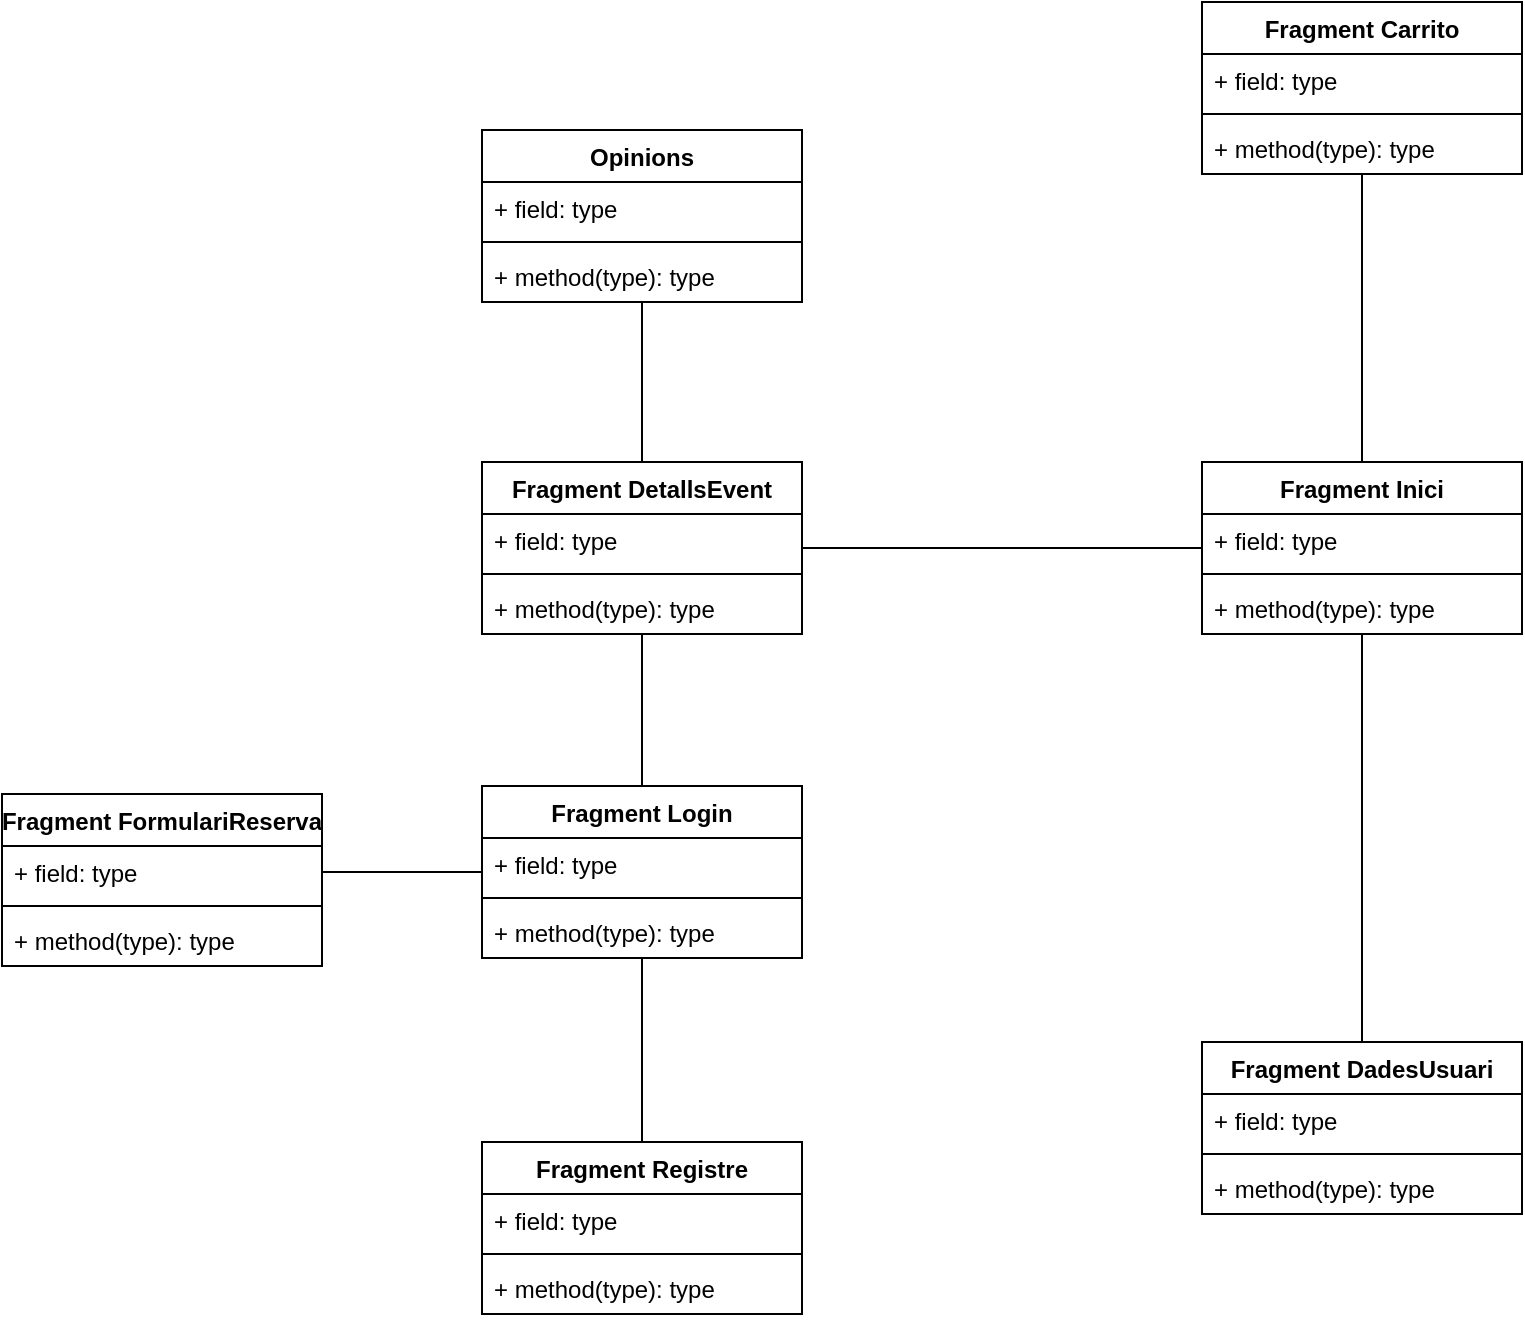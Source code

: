 <mxfile version="15.8.9" type="device"><diagram id="sUtpxbXB3b-gG2TMCXhN" name="Page-1"><mxGraphModel dx="872" dy="1307" grid="1" gridSize="10" guides="1" tooltips="1" connect="1" arrows="1" fold="1" page="1" pageScale="1" pageWidth="827" pageHeight="1169" math="0" shadow="0"><root><mxCell id="0"/><mxCell id="1" parent="0"/><mxCell id="wPOukRgmtbp1va8MBp-f-9" value="" style="edgeStyle=orthogonalEdgeStyle;rounded=0;orthogonalLoop=1;jettySize=auto;html=1;endArrow=none;endFill=0;" edge="1" parent="1" source="wPOukRgmtbp1va8MBp-f-1" target="wPOukRgmtbp1va8MBp-f-5"><mxGeometry relative="1" as="geometry"/></mxCell><mxCell id="wPOukRgmtbp1va8MBp-f-30" value="" style="edgeStyle=orthogonalEdgeStyle;rounded=0;orthogonalLoop=1;jettySize=auto;html=1;endArrow=none;endFill=0;" edge="1" parent="1" source="wPOukRgmtbp1va8MBp-f-1" target="wPOukRgmtbp1va8MBp-f-26"><mxGeometry relative="1" as="geometry"/></mxCell><mxCell id="wPOukRgmtbp1va8MBp-f-36" value="" style="edgeStyle=orthogonalEdgeStyle;rounded=0;orthogonalLoop=1;jettySize=auto;html=1;endArrow=none;endFill=0;" edge="1" parent="1" source="wPOukRgmtbp1va8MBp-f-1" target="wPOukRgmtbp1va8MBp-f-32"><mxGeometry relative="1" as="geometry"/></mxCell><mxCell id="wPOukRgmtbp1va8MBp-f-1" value="Fragment Inici" style="swimlane;fontStyle=1;align=center;verticalAlign=top;childLayout=stackLayout;horizontal=1;startSize=26;horizontalStack=0;resizeParent=1;resizeParentMax=0;resizeLast=0;collapsible=1;marginBottom=0;" vertex="1" parent="1"><mxGeometry x="640" y="340" width="160" height="86" as="geometry"/></mxCell><mxCell id="wPOukRgmtbp1va8MBp-f-2" value="+ field: type" style="text;strokeColor=none;fillColor=none;align=left;verticalAlign=top;spacingLeft=4;spacingRight=4;overflow=hidden;rotatable=0;points=[[0,0.5],[1,0.5]];portConstraint=eastwest;" vertex="1" parent="wPOukRgmtbp1va8MBp-f-1"><mxGeometry y="26" width="160" height="26" as="geometry"/></mxCell><mxCell id="wPOukRgmtbp1va8MBp-f-3" value="" style="line;strokeWidth=1;fillColor=none;align=left;verticalAlign=middle;spacingTop=-1;spacingLeft=3;spacingRight=3;rotatable=0;labelPosition=right;points=[];portConstraint=eastwest;" vertex="1" parent="wPOukRgmtbp1va8MBp-f-1"><mxGeometry y="52" width="160" height="8" as="geometry"/></mxCell><mxCell id="wPOukRgmtbp1va8MBp-f-4" value="+ method(type): type" style="text;strokeColor=none;fillColor=none;align=left;verticalAlign=top;spacingLeft=4;spacingRight=4;overflow=hidden;rotatable=0;points=[[0,0.5],[1,0.5]];portConstraint=eastwest;" vertex="1" parent="wPOukRgmtbp1va8MBp-f-1"><mxGeometry y="60" width="160" height="26" as="geometry"/></mxCell><mxCell id="wPOukRgmtbp1va8MBp-f-19" value="" style="edgeStyle=orthogonalEdgeStyle;rounded=0;orthogonalLoop=1;jettySize=auto;html=1;endArrow=none;endFill=0;" edge="1" parent="1" source="wPOukRgmtbp1va8MBp-f-5" target="wPOukRgmtbp1va8MBp-f-15"><mxGeometry relative="1" as="geometry"/></mxCell><mxCell id="wPOukRgmtbp1va8MBp-f-42" value="" style="edgeStyle=orthogonalEdgeStyle;rounded=0;orthogonalLoop=1;jettySize=auto;html=1;endArrow=none;endFill=0;" edge="1" parent="1" source="wPOukRgmtbp1va8MBp-f-5" target="wPOukRgmtbp1va8MBp-f-38"><mxGeometry relative="1" as="geometry"/></mxCell><mxCell id="wPOukRgmtbp1va8MBp-f-5" value="Fragment DetallsEvent" style="swimlane;fontStyle=1;align=center;verticalAlign=top;childLayout=stackLayout;horizontal=1;startSize=26;horizontalStack=0;resizeParent=1;resizeParentMax=0;resizeLast=0;collapsible=1;marginBottom=0;" vertex="1" parent="1"><mxGeometry x="280" y="340" width="160" height="86" as="geometry"/></mxCell><mxCell id="wPOukRgmtbp1va8MBp-f-6" value="+ field: type" style="text;strokeColor=none;fillColor=none;align=left;verticalAlign=top;spacingLeft=4;spacingRight=4;overflow=hidden;rotatable=0;points=[[0,0.5],[1,0.5]];portConstraint=eastwest;" vertex="1" parent="wPOukRgmtbp1va8MBp-f-5"><mxGeometry y="26" width="160" height="26" as="geometry"/></mxCell><mxCell id="wPOukRgmtbp1va8MBp-f-7" value="" style="line;strokeWidth=1;fillColor=none;align=left;verticalAlign=middle;spacingTop=-1;spacingLeft=3;spacingRight=3;rotatable=0;labelPosition=right;points=[];portConstraint=eastwest;" vertex="1" parent="wPOukRgmtbp1va8MBp-f-5"><mxGeometry y="52" width="160" height="8" as="geometry"/></mxCell><mxCell id="wPOukRgmtbp1va8MBp-f-8" value="+ method(type): type" style="text;strokeColor=none;fillColor=none;align=left;verticalAlign=top;spacingLeft=4;spacingRight=4;overflow=hidden;rotatable=0;points=[[0,0.5],[1,0.5]];portConstraint=eastwest;" vertex="1" parent="wPOukRgmtbp1va8MBp-f-5"><mxGeometry y="60" width="160" height="26" as="geometry"/></mxCell><mxCell id="wPOukRgmtbp1va8MBp-f-10" value="Fragment Registre" style="swimlane;fontStyle=1;align=center;verticalAlign=top;childLayout=stackLayout;horizontal=1;startSize=26;horizontalStack=0;resizeParent=1;resizeParentMax=0;resizeLast=0;collapsible=1;marginBottom=0;" vertex="1" parent="1"><mxGeometry x="280" y="680" width="160" height="86" as="geometry"/></mxCell><mxCell id="wPOukRgmtbp1va8MBp-f-11" value="+ field: type" style="text;strokeColor=none;fillColor=none;align=left;verticalAlign=top;spacingLeft=4;spacingRight=4;overflow=hidden;rotatable=0;points=[[0,0.5],[1,0.5]];portConstraint=eastwest;" vertex="1" parent="wPOukRgmtbp1va8MBp-f-10"><mxGeometry y="26" width="160" height="26" as="geometry"/></mxCell><mxCell id="wPOukRgmtbp1va8MBp-f-12" value="" style="line;strokeWidth=1;fillColor=none;align=left;verticalAlign=middle;spacingTop=-1;spacingLeft=3;spacingRight=3;rotatable=0;labelPosition=right;points=[];portConstraint=eastwest;" vertex="1" parent="wPOukRgmtbp1va8MBp-f-10"><mxGeometry y="52" width="160" height="8" as="geometry"/></mxCell><mxCell id="wPOukRgmtbp1va8MBp-f-13" value="+ method(type): type" style="text;strokeColor=none;fillColor=none;align=left;verticalAlign=top;spacingLeft=4;spacingRight=4;overflow=hidden;rotatable=0;points=[[0,0.5],[1,0.5]];portConstraint=eastwest;" vertex="1" parent="wPOukRgmtbp1va8MBp-f-10"><mxGeometry y="60" width="160" height="26" as="geometry"/></mxCell><mxCell id="wPOukRgmtbp1va8MBp-f-25" style="edgeStyle=orthogonalEdgeStyle;rounded=0;orthogonalLoop=1;jettySize=auto;html=1;entryX=1;entryY=0.5;entryDx=0;entryDy=0;endArrow=none;endFill=0;" edge="1" parent="1" source="wPOukRgmtbp1va8MBp-f-15" target="wPOukRgmtbp1va8MBp-f-21"><mxGeometry relative="1" as="geometry"/></mxCell><mxCell id="wPOukRgmtbp1va8MBp-f-43" style="edgeStyle=orthogonalEdgeStyle;rounded=0;orthogonalLoop=1;jettySize=auto;html=1;entryX=0.5;entryY=0;entryDx=0;entryDy=0;endArrow=none;endFill=0;" edge="1" parent="1" source="wPOukRgmtbp1va8MBp-f-15" target="wPOukRgmtbp1va8MBp-f-10"><mxGeometry relative="1" as="geometry"/></mxCell><mxCell id="wPOukRgmtbp1va8MBp-f-15" value="Fragment Login" style="swimlane;fontStyle=1;align=center;verticalAlign=top;childLayout=stackLayout;horizontal=1;startSize=26;horizontalStack=0;resizeParent=1;resizeParentMax=0;resizeLast=0;collapsible=1;marginBottom=0;" vertex="1" parent="1"><mxGeometry x="280" y="502" width="160" height="86" as="geometry"/></mxCell><mxCell id="wPOukRgmtbp1va8MBp-f-16" value="+ field: type" style="text;strokeColor=none;fillColor=none;align=left;verticalAlign=top;spacingLeft=4;spacingRight=4;overflow=hidden;rotatable=0;points=[[0,0.5],[1,0.5]];portConstraint=eastwest;" vertex="1" parent="wPOukRgmtbp1va8MBp-f-15"><mxGeometry y="26" width="160" height="26" as="geometry"/></mxCell><mxCell id="wPOukRgmtbp1va8MBp-f-17" value="" style="line;strokeWidth=1;fillColor=none;align=left;verticalAlign=middle;spacingTop=-1;spacingLeft=3;spacingRight=3;rotatable=0;labelPosition=right;points=[];portConstraint=eastwest;" vertex="1" parent="wPOukRgmtbp1va8MBp-f-15"><mxGeometry y="52" width="160" height="8" as="geometry"/></mxCell><mxCell id="wPOukRgmtbp1va8MBp-f-18" value="+ method(type): type" style="text;strokeColor=none;fillColor=none;align=left;verticalAlign=top;spacingLeft=4;spacingRight=4;overflow=hidden;rotatable=0;points=[[0,0.5],[1,0.5]];portConstraint=eastwest;" vertex="1" parent="wPOukRgmtbp1va8MBp-f-15"><mxGeometry y="60" width="160" height="26" as="geometry"/></mxCell><mxCell id="wPOukRgmtbp1va8MBp-f-20" value="Fragment FormulariReserva" style="swimlane;fontStyle=1;align=center;verticalAlign=top;childLayout=stackLayout;horizontal=1;startSize=26;horizontalStack=0;resizeParent=1;resizeParentMax=0;resizeLast=0;collapsible=1;marginBottom=0;" vertex="1" parent="1"><mxGeometry x="40" y="506" width="160" height="86" as="geometry"/></mxCell><mxCell id="wPOukRgmtbp1va8MBp-f-21" value="+ field: type" style="text;strokeColor=none;fillColor=none;align=left;verticalAlign=top;spacingLeft=4;spacingRight=4;overflow=hidden;rotatable=0;points=[[0,0.5],[1,0.5]];portConstraint=eastwest;" vertex="1" parent="wPOukRgmtbp1va8MBp-f-20"><mxGeometry y="26" width="160" height="26" as="geometry"/></mxCell><mxCell id="wPOukRgmtbp1va8MBp-f-22" value="" style="line;strokeWidth=1;fillColor=none;align=left;verticalAlign=middle;spacingTop=-1;spacingLeft=3;spacingRight=3;rotatable=0;labelPosition=right;points=[];portConstraint=eastwest;" vertex="1" parent="wPOukRgmtbp1va8MBp-f-20"><mxGeometry y="52" width="160" height="8" as="geometry"/></mxCell><mxCell id="wPOukRgmtbp1va8MBp-f-23" value="+ method(type): type" style="text;strokeColor=none;fillColor=none;align=left;verticalAlign=top;spacingLeft=4;spacingRight=4;overflow=hidden;rotatable=0;points=[[0,0.5],[1,0.5]];portConstraint=eastwest;" vertex="1" parent="wPOukRgmtbp1va8MBp-f-20"><mxGeometry y="60" width="160" height="26" as="geometry"/></mxCell><mxCell id="wPOukRgmtbp1va8MBp-f-26" value="Fragment DadesUsuari" style="swimlane;fontStyle=1;align=center;verticalAlign=top;childLayout=stackLayout;horizontal=1;startSize=26;horizontalStack=0;resizeParent=1;resizeParentMax=0;resizeLast=0;collapsible=1;marginBottom=0;" vertex="1" parent="1"><mxGeometry x="640" y="630" width="160" height="86" as="geometry"/></mxCell><mxCell id="wPOukRgmtbp1va8MBp-f-27" value="+ field: type" style="text;strokeColor=none;fillColor=none;align=left;verticalAlign=top;spacingLeft=4;spacingRight=4;overflow=hidden;rotatable=0;points=[[0,0.5],[1,0.5]];portConstraint=eastwest;" vertex="1" parent="wPOukRgmtbp1va8MBp-f-26"><mxGeometry y="26" width="160" height="26" as="geometry"/></mxCell><mxCell id="wPOukRgmtbp1va8MBp-f-28" value="" style="line;strokeWidth=1;fillColor=none;align=left;verticalAlign=middle;spacingTop=-1;spacingLeft=3;spacingRight=3;rotatable=0;labelPosition=right;points=[];portConstraint=eastwest;" vertex="1" parent="wPOukRgmtbp1va8MBp-f-26"><mxGeometry y="52" width="160" height="8" as="geometry"/></mxCell><mxCell id="wPOukRgmtbp1va8MBp-f-29" value="+ method(type): type" style="text;strokeColor=none;fillColor=none;align=left;verticalAlign=top;spacingLeft=4;spacingRight=4;overflow=hidden;rotatable=0;points=[[0,0.5],[1,0.5]];portConstraint=eastwest;" vertex="1" parent="wPOukRgmtbp1va8MBp-f-26"><mxGeometry y="60" width="160" height="26" as="geometry"/></mxCell><mxCell id="wPOukRgmtbp1va8MBp-f-32" value="Fragment Carrito" style="swimlane;fontStyle=1;align=center;verticalAlign=top;childLayout=stackLayout;horizontal=1;startSize=26;horizontalStack=0;resizeParent=1;resizeParentMax=0;resizeLast=0;collapsible=1;marginBottom=0;" vertex="1" parent="1"><mxGeometry x="640" y="110" width="160" height="86" as="geometry"/></mxCell><mxCell id="wPOukRgmtbp1va8MBp-f-33" value="+ field: type" style="text;strokeColor=none;fillColor=none;align=left;verticalAlign=top;spacingLeft=4;spacingRight=4;overflow=hidden;rotatable=0;points=[[0,0.5],[1,0.5]];portConstraint=eastwest;" vertex="1" parent="wPOukRgmtbp1va8MBp-f-32"><mxGeometry y="26" width="160" height="26" as="geometry"/></mxCell><mxCell id="wPOukRgmtbp1va8MBp-f-34" value="" style="line;strokeWidth=1;fillColor=none;align=left;verticalAlign=middle;spacingTop=-1;spacingLeft=3;spacingRight=3;rotatable=0;labelPosition=right;points=[];portConstraint=eastwest;" vertex="1" parent="wPOukRgmtbp1va8MBp-f-32"><mxGeometry y="52" width="160" height="8" as="geometry"/></mxCell><mxCell id="wPOukRgmtbp1va8MBp-f-35" value="+ method(type): type" style="text;strokeColor=none;fillColor=none;align=left;verticalAlign=top;spacingLeft=4;spacingRight=4;overflow=hidden;rotatable=0;points=[[0,0.5],[1,0.5]];portConstraint=eastwest;" vertex="1" parent="wPOukRgmtbp1va8MBp-f-32"><mxGeometry y="60" width="160" height="26" as="geometry"/></mxCell><mxCell id="wPOukRgmtbp1va8MBp-f-38" value="Opinions" style="swimlane;fontStyle=1;align=center;verticalAlign=top;childLayout=stackLayout;horizontal=1;startSize=26;horizontalStack=0;resizeParent=1;resizeParentMax=0;resizeLast=0;collapsible=1;marginBottom=0;" vertex="1" parent="1"><mxGeometry x="280" y="174" width="160" height="86" as="geometry"/></mxCell><mxCell id="wPOukRgmtbp1va8MBp-f-39" value="+ field: type" style="text;strokeColor=none;fillColor=none;align=left;verticalAlign=top;spacingLeft=4;spacingRight=4;overflow=hidden;rotatable=0;points=[[0,0.5],[1,0.5]];portConstraint=eastwest;" vertex="1" parent="wPOukRgmtbp1va8MBp-f-38"><mxGeometry y="26" width="160" height="26" as="geometry"/></mxCell><mxCell id="wPOukRgmtbp1va8MBp-f-40" value="" style="line;strokeWidth=1;fillColor=none;align=left;verticalAlign=middle;spacingTop=-1;spacingLeft=3;spacingRight=3;rotatable=0;labelPosition=right;points=[];portConstraint=eastwest;" vertex="1" parent="wPOukRgmtbp1va8MBp-f-38"><mxGeometry y="52" width="160" height="8" as="geometry"/></mxCell><mxCell id="wPOukRgmtbp1va8MBp-f-41" value="+ method(type): type" style="text;strokeColor=none;fillColor=none;align=left;verticalAlign=top;spacingLeft=4;spacingRight=4;overflow=hidden;rotatable=0;points=[[0,0.5],[1,0.5]];portConstraint=eastwest;" vertex="1" parent="wPOukRgmtbp1va8MBp-f-38"><mxGeometry y="60" width="160" height="26" as="geometry"/></mxCell></root></mxGraphModel></diagram></mxfile>